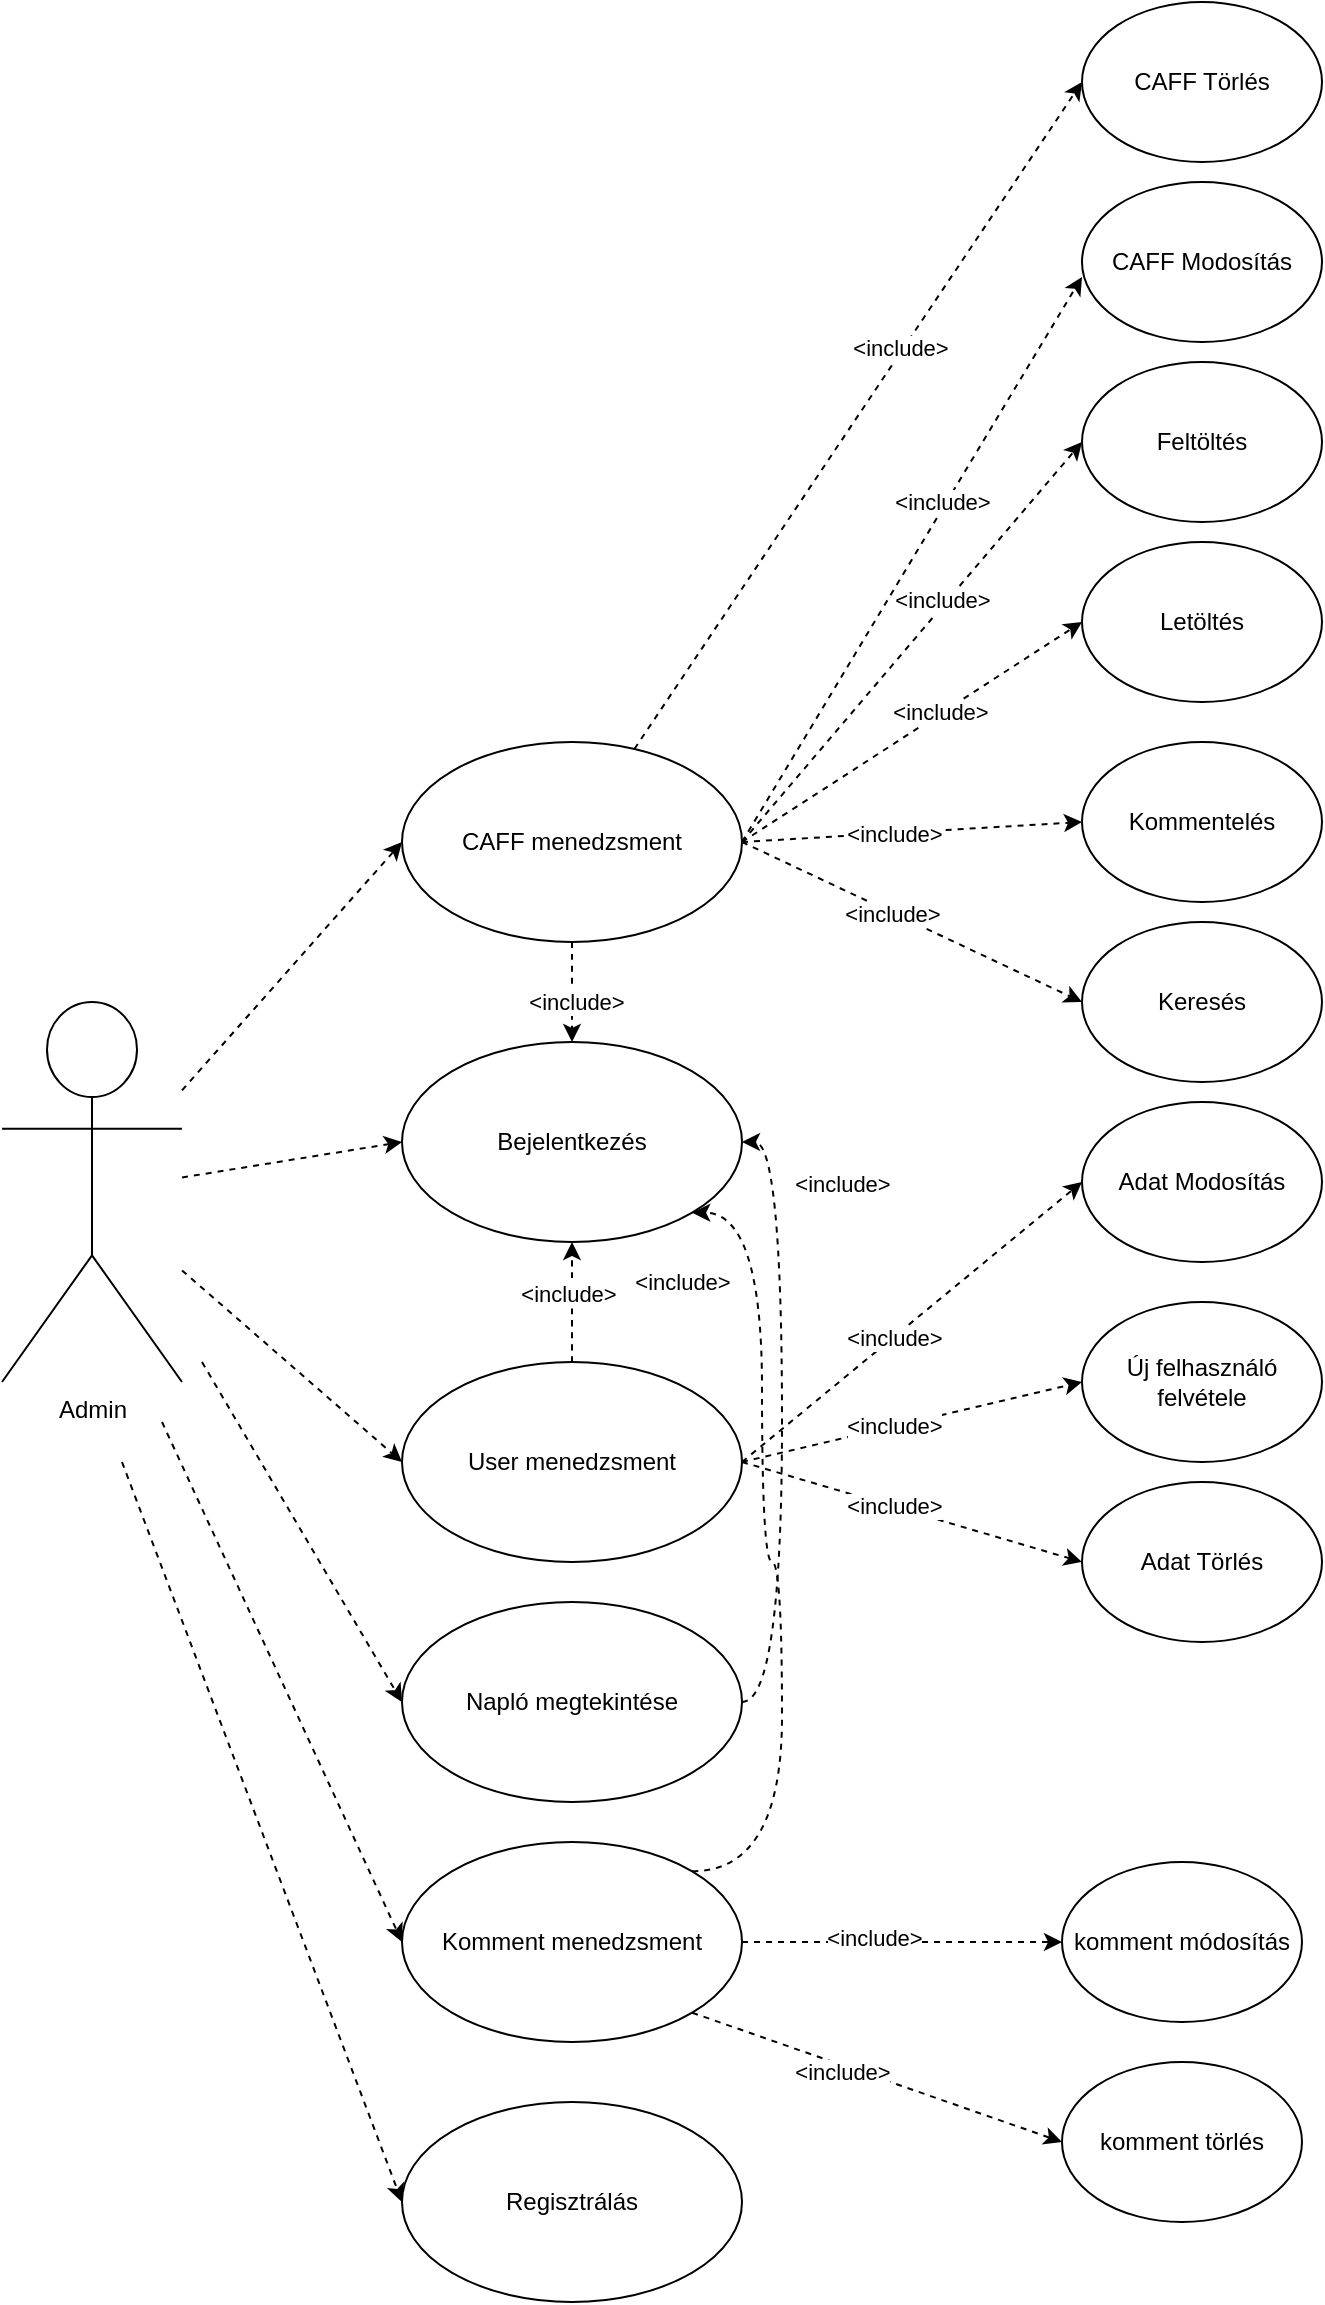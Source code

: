 <mxfile version="15.5.6" type="device"><diagram id="Pm2xcWBlijKU0bskHkSk" name="Page-1"><mxGraphModel dx="1038" dy="1679" grid="1" gridSize="10" guides="1" tooltips="1" connect="1" arrows="1" fold="1" page="1" pageScale="1" pageWidth="850" pageHeight="1100" math="0" shadow="0"><root><mxCell id="0"/><mxCell id="1" parent="0"/><mxCell id="e954ZY57CBxqiiozDPRV-1" value="Admin" style="shape=umlActor;verticalLabelPosition=bottom;verticalAlign=top;html=1;outlineConnect=0;" parent="1" vertex="1"><mxGeometry x="70" y="220" width="90" height="190" as="geometry"/></mxCell><mxCell id="e954ZY57CBxqiiozDPRV-12" style="rounded=0;orthogonalLoop=1;jettySize=auto;html=1;entryX=0;entryY=0.5;entryDx=0;entryDy=0;dashed=1;startArrow=none;startFill=0;" parent="1" source="e954ZY57CBxqiiozDPRV-1" target="e954ZY57CBxqiiozDPRV-2" edge="1"><mxGeometry relative="1" as="geometry"/></mxCell><mxCell id="e954ZY57CBxqiiozDPRV-2" value="Bejelentkezés" style="ellipse;whiteSpace=wrap;html=1;" parent="1" vertex="1"><mxGeometry x="270" y="240" width="170" height="100" as="geometry"/></mxCell><mxCell id="e954ZY57CBxqiiozDPRV-9" style="rounded=0;orthogonalLoop=1;jettySize=auto;html=1;exitX=1;exitY=0.5;exitDx=0;exitDy=0;entryX=0;entryY=0.5;entryDx=0;entryDy=0;dashed=1;" parent="1" source="e954ZY57CBxqiiozDPRV-5" target="e954ZY57CBxqiiozDPRV-6" edge="1"><mxGeometry relative="1" as="geometry"/></mxCell><mxCell id="e954ZY57CBxqiiozDPRV-16" value="&amp;lt;include&amp;gt;" style="edgeLabel;html=1;align=center;verticalAlign=middle;resizable=0;points=[];" parent="e954ZY57CBxqiiozDPRV-9" vertex="1" connectable="0"><mxGeometry x="0.198" y="2" relative="1" as="geometry"><mxPoint as="offset"/></mxGeometry></mxCell><mxCell id="e954ZY57CBxqiiozDPRV-10" style="rounded=0;orthogonalLoop=1;jettySize=auto;html=1;exitX=1;exitY=0.5;exitDx=0;exitDy=0;entryX=0;entryY=0.5;entryDx=0;entryDy=0;dashed=1;" parent="1" source="e954ZY57CBxqiiozDPRV-5" target="e954ZY57CBxqiiozDPRV-7" edge="1"><mxGeometry relative="1" as="geometry"/></mxCell><mxCell id="e954ZY57CBxqiiozDPRV-19" value="&amp;lt;include&amp;gt;" style="edgeLabel;html=1;align=center;verticalAlign=middle;resizable=0;points=[];" parent="e954ZY57CBxqiiozDPRV-10" vertex="1" connectable="0"><mxGeometry x="0.171" y="1" relative="1" as="geometry"><mxPoint as="offset"/></mxGeometry></mxCell><mxCell id="e954ZY57CBxqiiozDPRV-11" style="rounded=0;orthogonalLoop=1;jettySize=auto;html=1;exitX=1;exitY=0.5;exitDx=0;exitDy=0;entryX=0;entryY=0.5;entryDx=0;entryDy=0;dashed=1;" parent="1" source="e954ZY57CBxqiiozDPRV-5" target="e954ZY57CBxqiiozDPRV-8" edge="1"><mxGeometry relative="1" as="geometry"/></mxCell><mxCell id="e954ZY57CBxqiiozDPRV-18" value="&amp;lt;include&amp;gt;" style="edgeLabel;html=1;align=center;verticalAlign=middle;resizable=0;points=[];" parent="e954ZY57CBxqiiozDPRV-11" vertex="1" connectable="0"><mxGeometry x="-0.115" relative="1" as="geometry"><mxPoint as="offset"/></mxGeometry></mxCell><mxCell id="e954ZY57CBxqiiozDPRV-5" value="CAFF menedzsment" style="ellipse;whiteSpace=wrap;html=1;" parent="1" vertex="1"><mxGeometry x="270" y="90" width="170" height="100" as="geometry"/></mxCell><mxCell id="e954ZY57CBxqiiozDPRV-6" value="Feltöltés" style="ellipse;whiteSpace=wrap;html=1;" parent="1" vertex="1"><mxGeometry x="610" y="-100" width="120" height="80" as="geometry"/></mxCell><mxCell id="e954ZY57CBxqiiozDPRV-7" value="Letöltés" style="ellipse;whiteSpace=wrap;html=1;" parent="1" vertex="1"><mxGeometry x="610" y="-10" width="120" height="80" as="geometry"/></mxCell><mxCell id="e954ZY57CBxqiiozDPRV-8" value="Kommentelés" style="ellipse;whiteSpace=wrap;html=1;" parent="1" vertex="1"><mxGeometry x="610" y="90" width="120" height="80" as="geometry"/></mxCell><mxCell id="e954ZY57CBxqiiozDPRV-13" style="rounded=0;orthogonalLoop=1;jettySize=auto;html=1;entryX=0;entryY=0.5;entryDx=0;entryDy=0;dashed=1;startArrow=none;startFill=0;" parent="1" source="e954ZY57CBxqiiozDPRV-1" target="e954ZY57CBxqiiozDPRV-5" edge="1"><mxGeometry relative="1" as="geometry"><mxPoint x="190" y="503.333" as="sourcePoint"/><mxPoint x="260" y="370" as="targetPoint"/></mxGeometry></mxCell><mxCell id="e954ZY57CBxqiiozDPRV-14" value="Regisztrálás" style="ellipse;whiteSpace=wrap;html=1;" parent="1" vertex="1"><mxGeometry x="270" y="770" width="170" height="100" as="geometry"/></mxCell><mxCell id="e954ZY57CBxqiiozDPRV-15" style="rounded=0;orthogonalLoop=1;jettySize=auto;html=1;entryX=0;entryY=0.5;entryDx=0;entryDy=0;dashed=1;startArrow=none;startFill=0;" parent="1" target="e954ZY57CBxqiiozDPRV-14" edge="1"><mxGeometry relative="1" as="geometry"><mxPoint x="130" y="450" as="sourcePoint"/><mxPoint x="260" y="380" as="targetPoint"/></mxGeometry></mxCell><mxCell id="e954ZY57CBxqiiozDPRV-20" value="Keresés" style="ellipse;whiteSpace=wrap;html=1;" parent="1" vertex="1"><mxGeometry x="610" y="180" width="120" height="80" as="geometry"/></mxCell><mxCell id="e954ZY57CBxqiiozDPRV-21" style="rounded=0;orthogonalLoop=1;jettySize=auto;html=1;exitX=1;exitY=0.5;exitDx=0;exitDy=0;entryX=0;entryY=0.5;entryDx=0;entryDy=0;dashed=1;" parent="1" source="e954ZY57CBxqiiozDPRV-5" target="e954ZY57CBxqiiozDPRV-20" edge="1"><mxGeometry relative="1" as="geometry"><mxPoint x="450" y="420" as="sourcePoint"/></mxGeometry></mxCell><mxCell id="e954ZY57CBxqiiozDPRV-22" value="&amp;lt;include&amp;gt;" style="edgeLabel;html=1;align=center;verticalAlign=middle;resizable=0;points=[];" parent="e954ZY57CBxqiiozDPRV-21" vertex="1" connectable="0"><mxGeometry x="-0.115" relative="1" as="geometry"><mxPoint as="offset"/></mxGeometry></mxCell><mxCell id="e954ZY57CBxqiiozDPRV-23" style="edgeStyle=orthogonalEdgeStyle;rounded=0;orthogonalLoop=1;jettySize=auto;html=1;exitX=0.5;exitY=1;exitDx=0;exitDy=0;entryX=0.5;entryY=0;entryDx=0;entryDy=0;dashed=1;curved=1;" parent="1" source="e954ZY57CBxqiiozDPRV-5" target="e954ZY57CBxqiiozDPRV-2" edge="1"><mxGeometry relative="1" as="geometry"><mxPoint x="400" y="260" as="sourcePoint"/><mxPoint x="560" y="80" as="targetPoint"/></mxGeometry></mxCell><mxCell id="e954ZY57CBxqiiozDPRV-24" value="&amp;lt;include&amp;gt;" style="edgeLabel;html=1;align=center;verticalAlign=middle;resizable=0;points=[];" parent="e954ZY57CBxqiiozDPRV-23" vertex="1" connectable="0"><mxGeometry x="0.198" y="2" relative="1" as="geometry"><mxPoint as="offset"/></mxGeometry></mxCell><mxCell id="363lqyugfdthDu7QBagQ-9" style="edgeStyle=orthogonalEdgeStyle;rounded=0;orthogonalLoop=1;jettySize=auto;html=1;exitX=0.5;exitY=0;exitDx=0;exitDy=0;entryX=0.5;entryY=1;entryDx=0;entryDy=0;dashed=1;curved=1;" parent="1" source="363lqyugfdthDu7QBagQ-1" target="e954ZY57CBxqiiozDPRV-2" edge="1"><mxGeometry relative="1" as="geometry"/></mxCell><mxCell id="363lqyugfdthDu7QBagQ-10" value="&amp;lt;include&amp;gt;" style="edgeLabel;html=1;align=center;verticalAlign=middle;resizable=0;points=[];" parent="363lqyugfdthDu7QBagQ-9" vertex="1" connectable="0"><mxGeometry x="0.372" y="2" relative="1" as="geometry"><mxPoint y="7" as="offset"/></mxGeometry></mxCell><mxCell id="363lqyugfdthDu7QBagQ-1" value="User menedzsment" style="ellipse;whiteSpace=wrap;html=1;" parent="1" vertex="1"><mxGeometry x="270" y="400" width="170" height="100" as="geometry"/></mxCell><mxCell id="363lqyugfdthDu7QBagQ-2" style="rounded=0;orthogonalLoop=1;jettySize=auto;html=1;entryX=0;entryY=0.5;entryDx=0;entryDy=0;dashed=1;startArrow=none;startFill=0;" parent="1" source="e954ZY57CBxqiiozDPRV-1" target="363lqyugfdthDu7QBagQ-1" edge="1"><mxGeometry relative="1" as="geometry"><mxPoint x="155" y="190" as="sourcePoint"/><mxPoint x="255" y="255" as="targetPoint"/></mxGeometry></mxCell><mxCell id="363lqyugfdthDu7QBagQ-3" value="Adat Modosítás" style="ellipse;whiteSpace=wrap;html=1;" parent="1" vertex="1"><mxGeometry x="610" y="270" width="120" height="80" as="geometry"/></mxCell><mxCell id="363lqyugfdthDu7QBagQ-4" style="rounded=0;orthogonalLoop=1;jettySize=auto;html=1;exitX=1;exitY=0.5;exitDx=0;exitDy=0;entryX=0;entryY=0.5;entryDx=0;entryDy=0;dashed=1;" parent="1" source="363lqyugfdthDu7QBagQ-1" target="363lqyugfdthDu7QBagQ-3" edge="1"><mxGeometry relative="1" as="geometry"><mxPoint x="440" y="440" as="sourcePoint"/></mxGeometry></mxCell><mxCell id="363lqyugfdthDu7QBagQ-5" value="&amp;lt;include&amp;gt;" style="edgeLabel;html=1;align=center;verticalAlign=middle;resizable=0;points=[];" parent="363lqyugfdthDu7QBagQ-4" vertex="1" connectable="0"><mxGeometry x="-0.115" relative="1" as="geometry"><mxPoint as="offset"/></mxGeometry></mxCell><mxCell id="363lqyugfdthDu7QBagQ-6" value="Adat Törlés" style="ellipse;whiteSpace=wrap;html=1;" parent="1" vertex="1"><mxGeometry x="610" y="460" width="120" height="80" as="geometry"/></mxCell><mxCell id="363lqyugfdthDu7QBagQ-7" style="rounded=0;orthogonalLoop=1;jettySize=auto;html=1;exitX=1;exitY=0.5;exitDx=0;exitDy=0;entryX=0;entryY=0.5;entryDx=0;entryDy=0;dashed=1;" parent="1" source="363lqyugfdthDu7QBagQ-1" target="363lqyugfdthDu7QBagQ-6" edge="1"><mxGeometry relative="1" as="geometry"><mxPoint x="440" y="530" as="sourcePoint"/></mxGeometry></mxCell><mxCell id="363lqyugfdthDu7QBagQ-8" value="&amp;lt;include&amp;gt;" style="edgeLabel;html=1;align=center;verticalAlign=middle;resizable=0;points=[];" parent="363lqyugfdthDu7QBagQ-7" vertex="1" connectable="0"><mxGeometry x="-0.115" relative="1" as="geometry"><mxPoint as="offset"/></mxGeometry></mxCell><mxCell id="zyXOHFDxzt8vj1PlsRaM-1" value="Komment menedzsment" style="ellipse;whiteSpace=wrap;html=1;" parent="1" vertex="1"><mxGeometry x="270" y="640" width="170" height="100" as="geometry"/></mxCell><mxCell id="zyXOHFDxzt8vj1PlsRaM-2" style="rounded=0;orthogonalLoop=1;jettySize=auto;html=1;entryX=0;entryY=0.5;entryDx=0;entryDy=0;dashed=1;startArrow=none;startFill=0;" parent="1" target="zyXOHFDxzt8vj1PlsRaM-1" edge="1"><mxGeometry relative="1" as="geometry"><mxPoint x="150" y="430" as="sourcePoint"/><mxPoint x="280" y="690" as="targetPoint"/></mxGeometry></mxCell><mxCell id="zyXOHFDxzt8vj1PlsRaM-3" value="komment módosítás" style="ellipse;whiteSpace=wrap;html=1;" parent="1" vertex="1"><mxGeometry x="600" y="650" width="120" height="80" as="geometry"/></mxCell><mxCell id="zyXOHFDxzt8vj1PlsRaM-4" value="komment törlés" style="ellipse;whiteSpace=wrap;html=1;" parent="1" vertex="1"><mxGeometry x="600" y="750" width="120" height="80" as="geometry"/></mxCell><mxCell id="zyXOHFDxzt8vj1PlsRaM-5" style="edgeStyle=none;rounded=0;orthogonalLoop=1;jettySize=auto;html=1;exitX=1;exitY=0.5;exitDx=0;exitDy=0;dashed=1;entryX=0;entryY=0.5;entryDx=0;entryDy=0;" parent="1" source="zyXOHFDxzt8vj1PlsRaM-1" target="zyXOHFDxzt8vj1PlsRaM-3" edge="1"><mxGeometry relative="1" as="geometry"><mxPoint x="425.104" y="615.355" as="sourcePoint"/><mxPoint x="625.021" y="673.982" as="targetPoint"/></mxGeometry></mxCell><mxCell id="UJQ4uKTF7RReweP7DBe3-4" value="&amp;lt;include&amp;gt;" style="edgeLabel;html=1;align=center;verticalAlign=middle;resizable=0;points=[];" vertex="1" connectable="0" parent="zyXOHFDxzt8vj1PlsRaM-5"><mxGeometry x="-0.179" y="2" relative="1" as="geometry"><mxPoint as="offset"/></mxGeometry></mxCell><mxCell id="zyXOHFDxzt8vj1PlsRaM-6" style="edgeStyle=none;rounded=0;orthogonalLoop=1;jettySize=auto;html=1;exitX=1;exitY=1;exitDx=0;exitDy=0;dashed=1;entryX=0;entryY=0.5;entryDx=0;entryDy=0;" parent="1" source="zyXOHFDxzt8vj1PlsRaM-1" target="zyXOHFDxzt8vj1PlsRaM-4" edge="1"><mxGeometry relative="1" as="geometry"><mxPoint x="435.104" y="625.355" as="sourcePoint"/><mxPoint x="635.021" y="683.982" as="targetPoint"/></mxGeometry></mxCell><mxCell id="UJQ4uKTF7RReweP7DBe3-5" value="&amp;lt;include&amp;gt;" style="edgeLabel;html=1;align=center;verticalAlign=middle;resizable=0;points=[];" vertex="1" connectable="0" parent="zyXOHFDxzt8vj1PlsRaM-6"><mxGeometry x="-0.184" y="-3" relative="1" as="geometry"><mxPoint as="offset"/></mxGeometry></mxCell><mxCell id="UJQ4uKTF7RReweP7DBe3-1" value="Új felhasználó felvétele" style="ellipse;whiteSpace=wrap;html=1;" vertex="1" parent="1"><mxGeometry x="610" y="370" width="120" height="80" as="geometry"/></mxCell><mxCell id="UJQ4uKTF7RReweP7DBe3-2" style="rounded=0;orthogonalLoop=1;jettySize=auto;html=1;exitX=1;exitY=0.5;exitDx=0;exitDy=0;entryX=0;entryY=0.5;entryDx=0;entryDy=0;dashed=1;" edge="1" parent="1" source="363lqyugfdthDu7QBagQ-1" target="UJQ4uKTF7RReweP7DBe3-1"><mxGeometry relative="1" as="geometry"><mxPoint x="450" y="460" as="sourcePoint"/><mxPoint x="620" y="320" as="targetPoint"/></mxGeometry></mxCell><mxCell id="UJQ4uKTF7RReweP7DBe3-3" value="&amp;lt;include&amp;gt;" style="edgeLabel;html=1;align=center;verticalAlign=middle;resizable=0;points=[];" vertex="1" connectable="0" parent="UJQ4uKTF7RReweP7DBe3-2"><mxGeometry x="-0.115" relative="1" as="geometry"><mxPoint as="offset"/></mxGeometry></mxCell><mxCell id="UJQ4uKTF7RReweP7DBe3-6" style="rounded=0;orthogonalLoop=1;jettySize=auto;html=1;dashed=1;startArrow=none;startFill=0;entryX=0;entryY=0.5;entryDx=0;entryDy=0;" edge="1" parent="1" target="UJQ4uKTF7RReweP7DBe3-7"><mxGeometry relative="1" as="geometry"><mxPoint x="170" y="400" as="sourcePoint"/><mxPoint x="190" y="840" as="targetPoint"/></mxGeometry></mxCell><mxCell id="UJQ4uKTF7RReweP7DBe3-7" value="Napló megtekintése" style="ellipse;whiteSpace=wrap;html=1;" vertex="1" parent="1"><mxGeometry x="270" y="520" width="170" height="100" as="geometry"/></mxCell><mxCell id="UJQ4uKTF7RReweP7DBe3-13" value="CAFF Modosítás" style="ellipse;whiteSpace=wrap;html=1;" vertex="1" parent="1"><mxGeometry x="610" y="-190" width="120" height="80" as="geometry"/></mxCell><mxCell id="UJQ4uKTF7RReweP7DBe3-14" value="CAFF Törlés" style="ellipse;whiteSpace=wrap;html=1;" vertex="1" parent="1"><mxGeometry x="610" y="-280" width="120" height="80" as="geometry"/></mxCell><mxCell id="UJQ4uKTF7RReweP7DBe3-15" style="edgeStyle=orthogonalEdgeStyle;rounded=0;orthogonalLoop=1;jettySize=auto;html=1;exitX=1;exitY=0.5;exitDx=0;exitDy=0;entryX=1;entryY=0.5;entryDx=0;entryDy=0;dashed=1;curved=1;" edge="1" parent="1" source="UJQ4uKTF7RReweP7DBe3-7" target="e954ZY57CBxqiiozDPRV-2"><mxGeometry relative="1" as="geometry"><mxPoint x="365" y="410" as="sourcePoint"/><mxPoint x="365" y="350" as="targetPoint"/></mxGeometry></mxCell><mxCell id="UJQ4uKTF7RReweP7DBe3-16" value="&amp;lt;include&amp;gt;" style="edgeLabel;html=1;align=center;verticalAlign=middle;resizable=0;points=[];" vertex="1" connectable="0" parent="UJQ4uKTF7RReweP7DBe3-15"><mxGeometry x="0.372" y="2" relative="1" as="geometry"><mxPoint x="32" y="-60" as="offset"/></mxGeometry></mxCell><mxCell id="UJQ4uKTF7RReweP7DBe3-17" style="rounded=0;orthogonalLoop=1;jettySize=auto;html=1;exitX=1;exitY=0.5;exitDx=0;exitDy=0;entryX=0;entryY=0.593;entryDx=0;entryDy=0;dashed=1;entryPerimeter=0;" edge="1" parent="1" source="e954ZY57CBxqiiozDPRV-5" target="UJQ4uKTF7RReweP7DBe3-13"><mxGeometry relative="1" as="geometry"><mxPoint x="450" y="150" as="sourcePoint"/><mxPoint x="620" y="-50" as="targetPoint"/></mxGeometry></mxCell><mxCell id="UJQ4uKTF7RReweP7DBe3-18" value="&amp;lt;include&amp;gt;" style="edgeLabel;html=1;align=center;verticalAlign=middle;resizable=0;points=[];" vertex="1" connectable="0" parent="UJQ4uKTF7RReweP7DBe3-17"><mxGeometry x="0.198" y="2" relative="1" as="geometry"><mxPoint as="offset"/></mxGeometry></mxCell><mxCell id="UJQ4uKTF7RReweP7DBe3-19" style="rounded=0;orthogonalLoop=1;jettySize=auto;html=1;entryX=0;entryY=0.5;entryDx=0;entryDy=0;dashed=1;" edge="1" parent="1" source="e954ZY57CBxqiiozDPRV-5" target="UJQ4uKTF7RReweP7DBe3-14"><mxGeometry relative="1" as="geometry"><mxPoint x="425" y="101.72" as="sourcePoint"/><mxPoint x="612.574" y="-249.996" as="targetPoint"/></mxGeometry></mxCell><mxCell id="UJQ4uKTF7RReweP7DBe3-20" value="&amp;lt;include&amp;gt;" style="edgeLabel;html=1;align=center;verticalAlign=middle;resizable=0;points=[];" vertex="1" connectable="0" parent="UJQ4uKTF7RReweP7DBe3-19"><mxGeometry x="0.198" y="2" relative="1" as="geometry"><mxPoint as="offset"/></mxGeometry></mxCell><mxCell id="UJQ4uKTF7RReweP7DBe3-21" style="edgeStyle=orthogonalEdgeStyle;rounded=0;orthogonalLoop=1;jettySize=auto;html=1;exitX=1;exitY=0;exitDx=0;exitDy=0;entryX=1;entryY=1;entryDx=0;entryDy=0;dashed=1;curved=1;" edge="1" parent="1" source="zyXOHFDxzt8vj1PlsRaM-1" target="e954ZY57CBxqiiozDPRV-2"><mxGeometry relative="1" as="geometry"><mxPoint x="450" y="580" as="sourcePoint"/><mxPoint x="450" y="300" as="targetPoint"/><Array as="points"><mxPoint x="460" y="655"/><mxPoint x="460" y="500"/><mxPoint x="450" y="500"/><mxPoint x="450" y="325"/></Array></mxGeometry></mxCell><mxCell id="UJQ4uKTF7RReweP7DBe3-22" value="&amp;lt;include&amp;gt;" style="edgeLabel;html=1;align=center;verticalAlign=middle;resizable=0;points=[];" vertex="1" connectable="0" parent="UJQ4uKTF7RReweP7DBe3-21"><mxGeometry x="0.372" y="2" relative="1" as="geometry"><mxPoint x="-38" y="-62" as="offset"/></mxGeometry></mxCell></root></mxGraphModel></diagram></mxfile>
